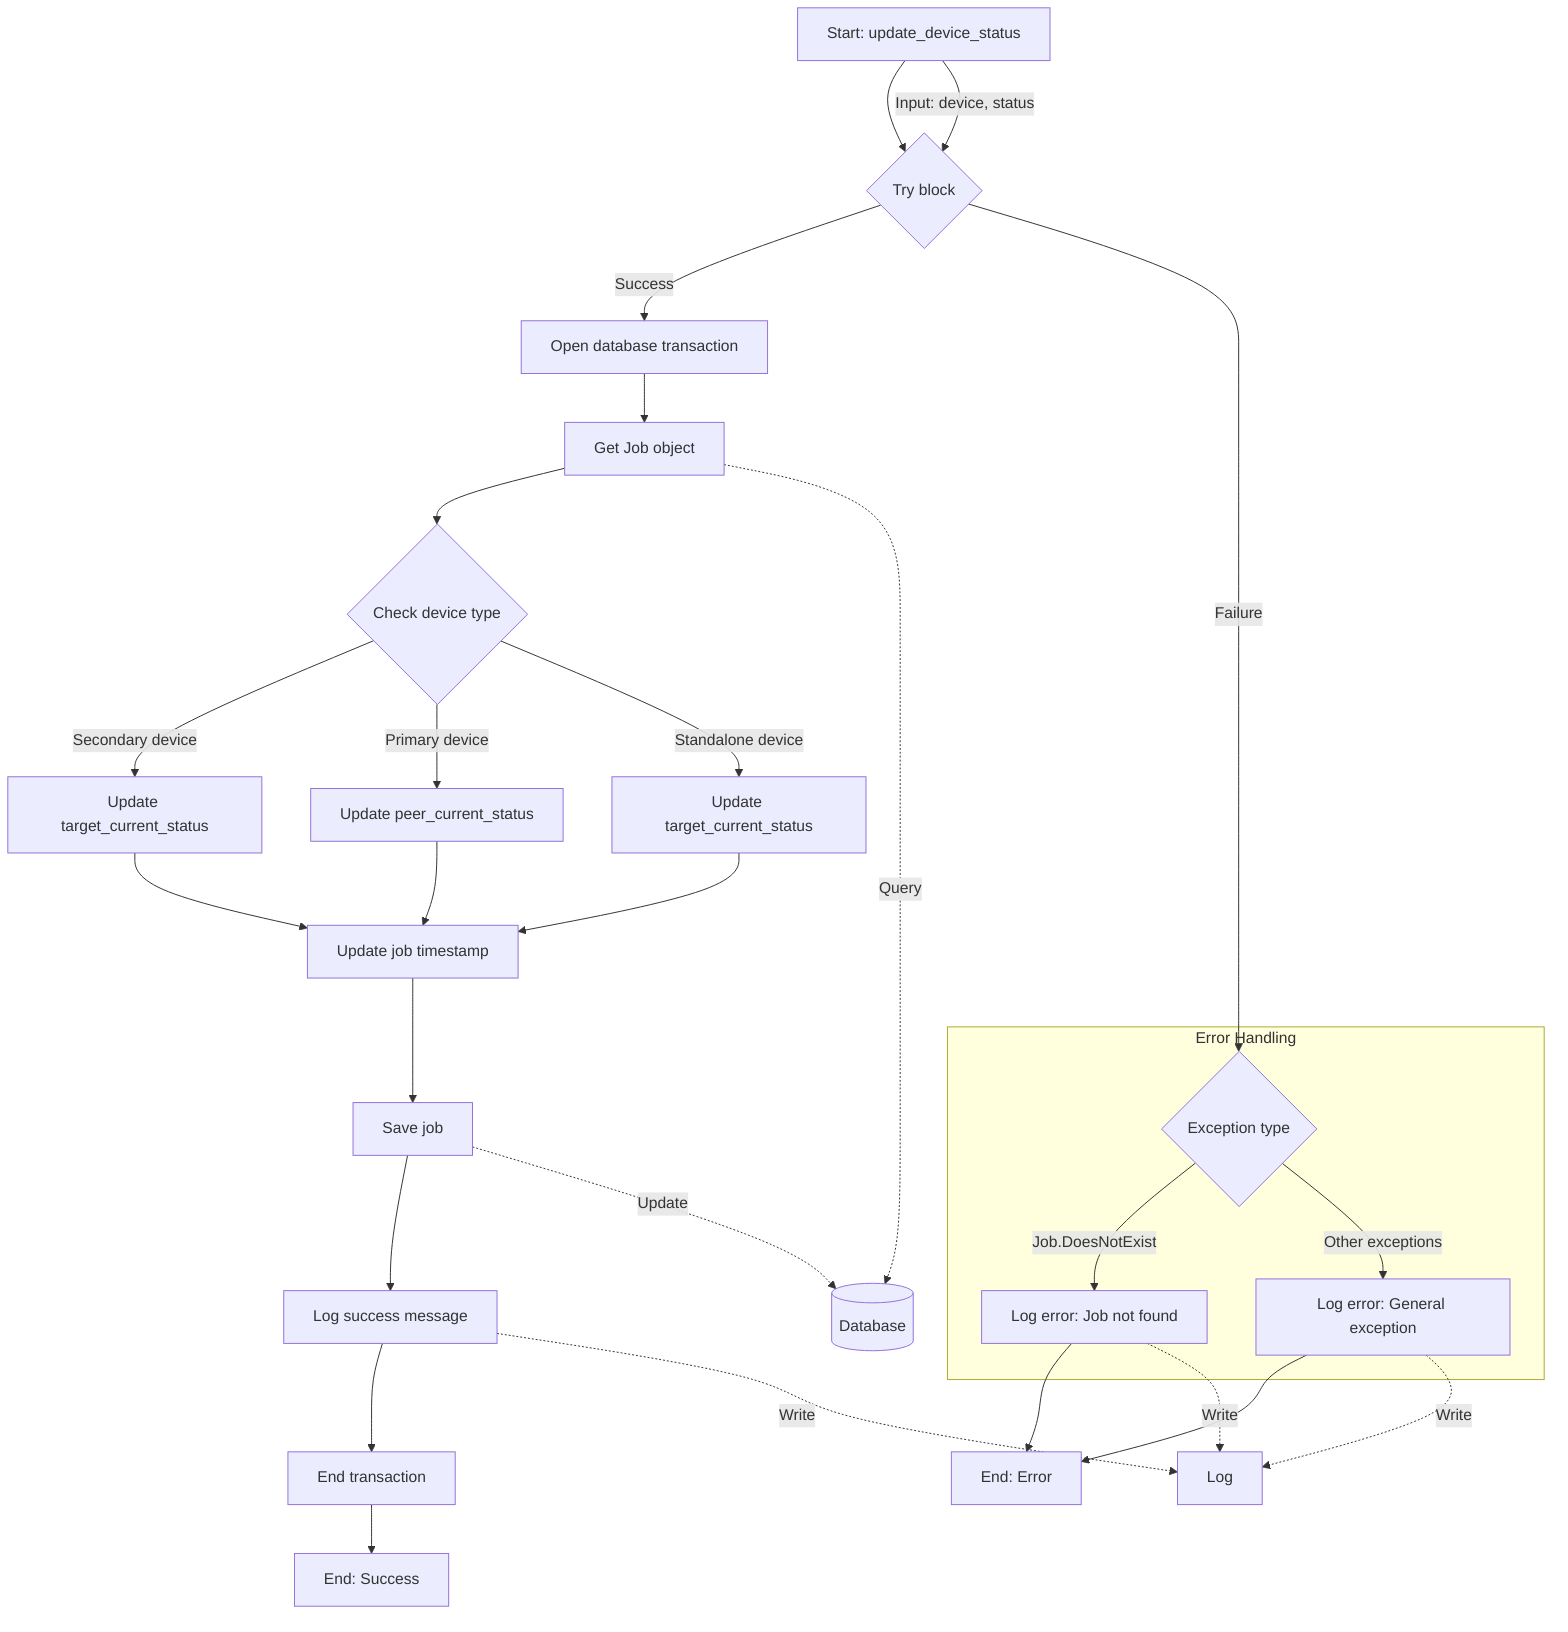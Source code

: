 flowchart TD
    A[Start: update_device_status] --> B{Try block}
    B -->|Success| C[Open database transaction]
    C --> D[Get Job object]
    D --> E{Check device type}
    E -->|Secondary device| F[Update target_current_status]
    E -->|Primary device| G[Update peer_current_status]
    E -->|Standalone device| H[Update target_current_status]
    F --> I[Update job timestamp]
    G --> I
    H --> I
    I --> J[Save job]
    J --> K[Log success message]
    K --> L[End transaction]
    L --> M[End: Success]

    B -->|Failure| N{Exception type}
    N -->|Job.DoesNotExist| O[Log error: Job not found]
    N -->|Other exceptions| P[Log error: General exception]
    O --> Q[End: Error]
    P --> Q

    subgraph Error Handling
        N
        O
        P
    end

%% Relationships and data flow
    A -->|Input: device, status| B
    D -.->|Query| R[(Database)]
    J -.->|Update| R
    K -.->|Write| S[Log]
    O -.->|Write| S
    P -.->|Write| S